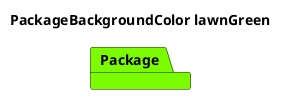@startuml
'!include ../../../plantuml-styles/plantuml-ae-skinparam-ex.iuml

skinparam PackageBackgroundColor lawnGreen

title PackageBackgroundColor lawnGreen

package Package 
@enduml